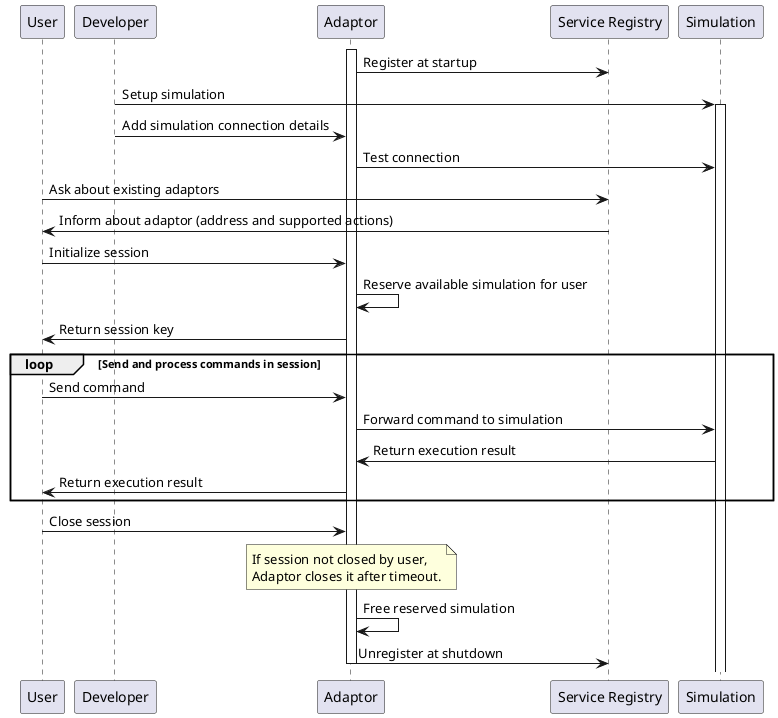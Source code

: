 @startuml
participant "User" as U
participant "Developer" as D
participant "Adaptor" as A
participant "Service Registry" as SR
participant "Simulation" as S

activate A
A -> SR: Register at startup
D -> S: Setup simulation
activate S
D -> A: Add simulation connection details
A -> S: Test connection
U -> SR: Ask about existing adaptors
SR -> U: Inform about adaptor (address and supported actions)
U -> A: Initialize session
A -> A: Reserve available simulation for user
A -> U: Return session key
loop Send and process commands in session
    U -> A: Send command
    A -> S: Forward command to simulation
    S -> A: Return execution result
    A -> U: Return execution result
end

U -> A: Close session
note over A: If session not closed by user, \nAdaptor closes it after timeout.
A -> A: Free reserved simulation
A -> SR: Unregister at shutdown
deactivate A


@enduml
